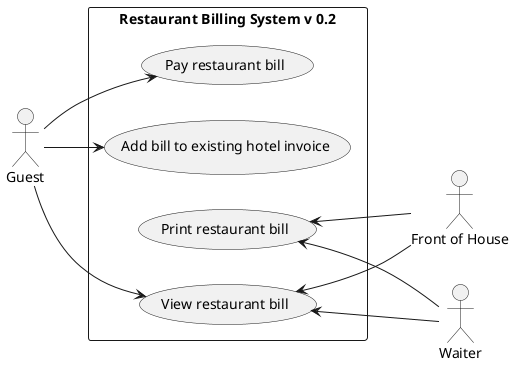 @startuml

left to right direction

actor "Front of House" as FoH
actor Guest
actor Waiter

rectangle "Restaurant Billing System v 0.2" {
    (View restaurant bill) as (TableBillView)
    (Pay restaurant bill) as (TableBillPay)
    (Print restaurant bill) as (TableBillPrint)
    (Add bill to existing hotel invoice) as (TableBillAdd)

    Guest --> (TableBillView)
    Guest --> (TableBillPay)
    Guest --> (TableBillAdd)

    (TableBillView) <-- FoH
    (TableBillPrint) <-- FoH

    (TableBillView) <-- Waiter
    (TableBillPrint) <-- Waiter
}

@enduml
